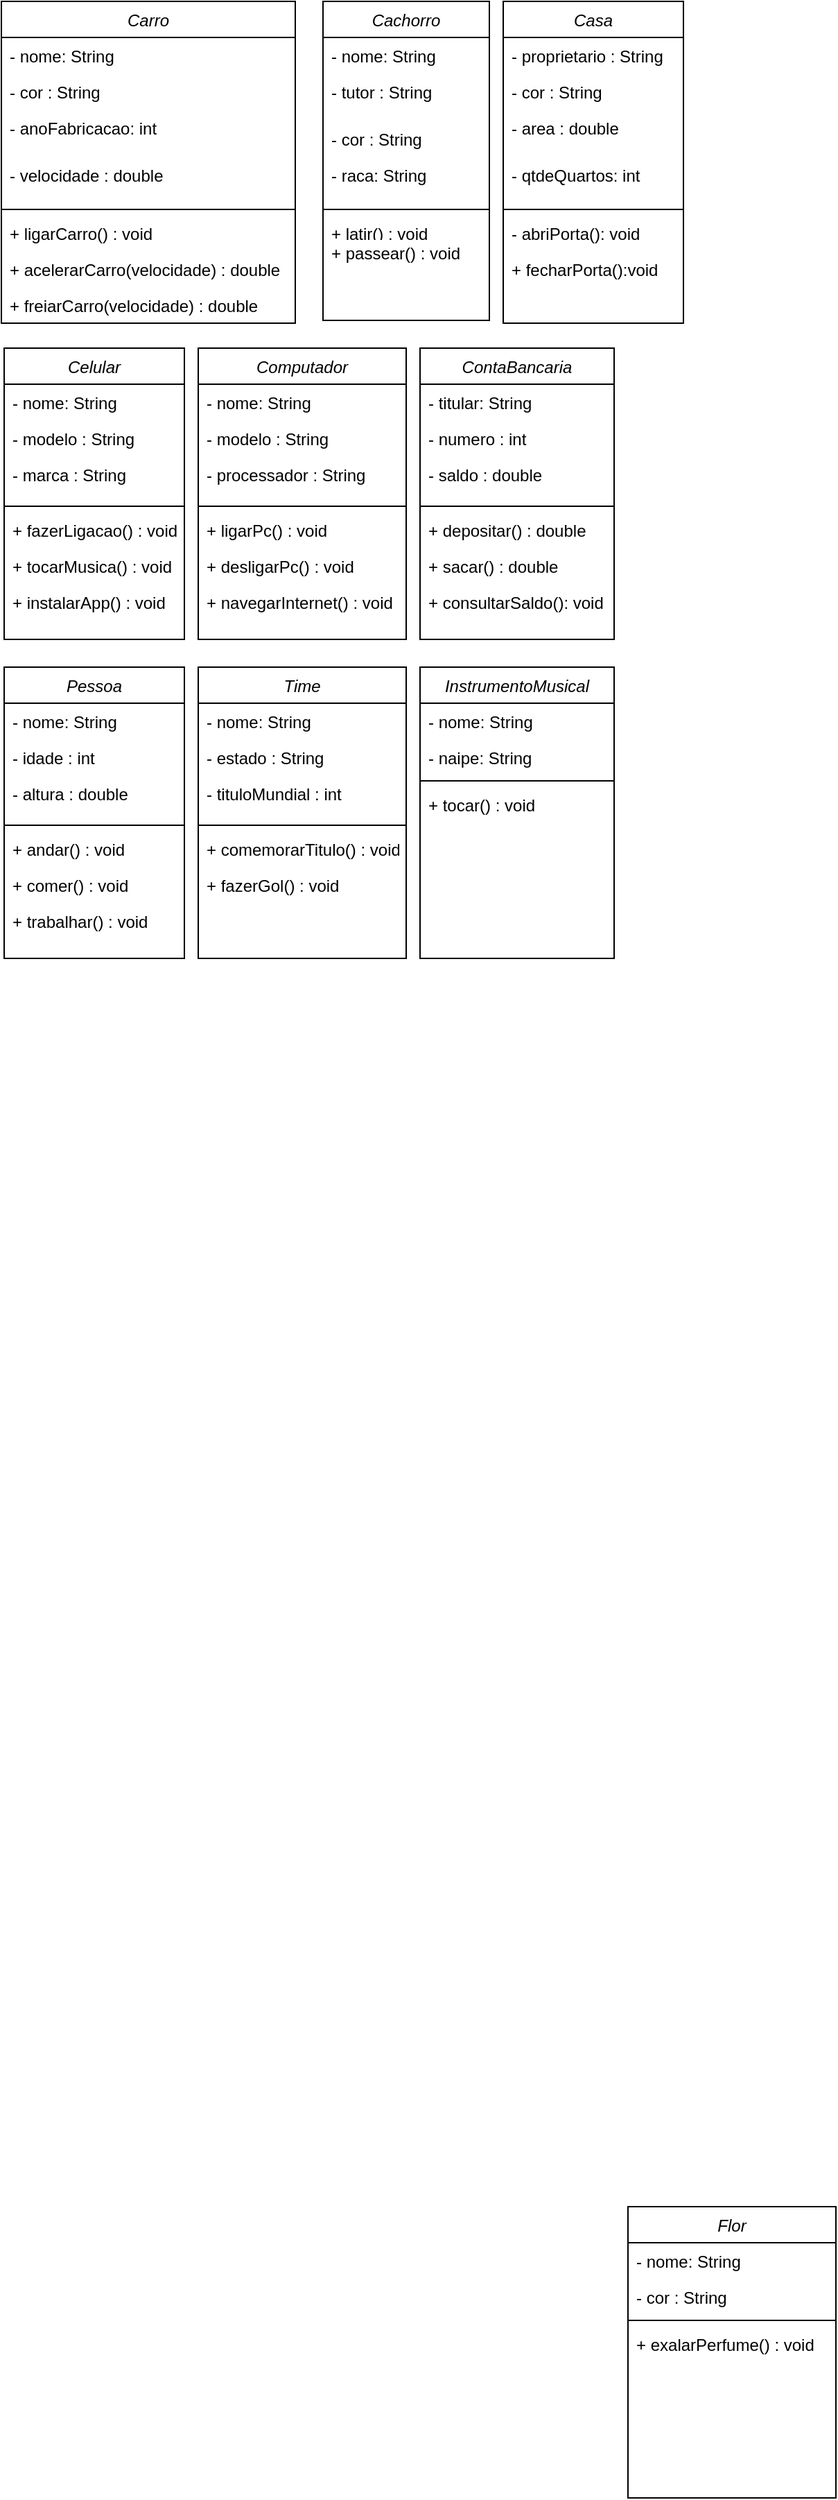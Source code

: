 <mxfile version="26.1.1">
  <diagram id="C5RBs43oDa-KdzZeNtuy" name="Page-1">
    <mxGraphModel dx="666" dy="3919" grid="1" gridSize="10" guides="1" tooltips="1" connect="1" arrows="1" fold="1" page="1" pageScale="1" pageWidth="827" pageHeight="1169" math="0" shadow="0">
      <root>
        <mxCell id="WIyWlLk6GJQsqaUBKTNV-0" />
        <mxCell id="WIyWlLk6GJQsqaUBKTNV-1" parent="WIyWlLk6GJQsqaUBKTNV-0" />
        <mxCell id="zkfFHV4jXpPFQw0GAbJ--0" value="Carro" style="swimlane;fontStyle=2;align=center;verticalAlign=top;childLayout=stackLayout;horizontal=1;startSize=26;horizontalStack=0;resizeParent=1;resizeLast=0;collapsible=1;marginBottom=0;rounded=0;shadow=0;strokeWidth=1;" parent="WIyWlLk6GJQsqaUBKTNV-1" vertex="1">
          <mxGeometry x="30" y="-2500" width="212" height="232" as="geometry">
            <mxRectangle x="230" y="140" width="160" height="26" as="alternateBounds" />
          </mxGeometry>
        </mxCell>
        <mxCell id="zkfFHV4jXpPFQw0GAbJ--1" value="- nome: String" style="text;align=left;verticalAlign=top;spacingLeft=4;spacingRight=4;overflow=hidden;rotatable=0;points=[[0,0.5],[1,0.5]];portConstraint=eastwest;" parent="zkfFHV4jXpPFQw0GAbJ--0" vertex="1">
          <mxGeometry y="26" width="212" height="26" as="geometry" />
        </mxCell>
        <mxCell id="zkfFHV4jXpPFQw0GAbJ--2" value="- cor : String" style="text;align=left;verticalAlign=top;spacingLeft=4;spacingRight=4;overflow=hidden;rotatable=0;points=[[0,0.5],[1,0.5]];portConstraint=eastwest;rounded=0;shadow=0;html=0;" parent="zkfFHV4jXpPFQw0GAbJ--0" vertex="1">
          <mxGeometry y="52" width="212" height="26" as="geometry" />
        </mxCell>
        <mxCell id="zkfFHV4jXpPFQw0GAbJ--3" value="- anoFabricacao: int" style="text;align=left;verticalAlign=top;spacingLeft=4;spacingRight=4;overflow=hidden;rotatable=0;points=[[0,0.5],[1,0.5]];portConstraint=eastwest;rounded=0;shadow=0;html=0;" parent="zkfFHV4jXpPFQw0GAbJ--0" vertex="1">
          <mxGeometry y="78" width="212" height="34" as="geometry" />
        </mxCell>
        <mxCell id="XZWh5QKXfQ9_2ZvwQQ3--0" value="- velocidade : double" style="text;align=left;verticalAlign=top;spacingLeft=4;spacingRight=4;overflow=hidden;rotatable=0;points=[[0,0.5],[1,0.5]];portConstraint=eastwest;rounded=0;shadow=0;html=0;" parent="zkfFHV4jXpPFQw0GAbJ--0" vertex="1">
          <mxGeometry y="112" width="212" height="34" as="geometry" />
        </mxCell>
        <mxCell id="zkfFHV4jXpPFQw0GAbJ--4" value="" style="line;html=1;strokeWidth=1;align=left;verticalAlign=middle;spacingTop=-1;spacingLeft=3;spacingRight=3;rotatable=0;labelPosition=right;points=[];portConstraint=eastwest;" parent="zkfFHV4jXpPFQw0GAbJ--0" vertex="1">
          <mxGeometry y="146" width="212" height="8" as="geometry" />
        </mxCell>
        <mxCell id="zkfFHV4jXpPFQw0GAbJ--5" value="+ ligarCarro() : void" style="text;align=left;verticalAlign=top;spacingLeft=4;spacingRight=4;overflow=hidden;rotatable=0;points=[[0,0.5],[1,0.5]];portConstraint=eastwest;" parent="zkfFHV4jXpPFQw0GAbJ--0" vertex="1">
          <mxGeometry y="154" width="212" height="26" as="geometry" />
        </mxCell>
        <mxCell id="XZWh5QKXfQ9_2ZvwQQ3--1" value="+ acelerarCarro(velocidade) : double" style="text;align=left;verticalAlign=top;spacingLeft=4;spacingRight=4;overflow=hidden;rotatable=0;points=[[0,0.5],[1,0.5]];portConstraint=eastwest;" parent="zkfFHV4jXpPFQw0GAbJ--0" vertex="1">
          <mxGeometry y="180" width="212" height="26" as="geometry" />
        </mxCell>
        <mxCell id="XZWh5QKXfQ9_2ZvwQQ3--2" value="+ freiarCarro(velocidade) : double" style="text;align=left;verticalAlign=top;spacingLeft=4;spacingRight=4;overflow=hidden;rotatable=0;points=[[0,0.5],[1,0.5]];portConstraint=eastwest;" parent="zkfFHV4jXpPFQw0GAbJ--0" vertex="1">
          <mxGeometry y="206" width="212" height="26" as="geometry" />
        </mxCell>
        <mxCell id="XZWh5QKXfQ9_2ZvwQQ3--3" value="Cachorro" style="swimlane;fontStyle=2;align=center;verticalAlign=top;childLayout=stackLayout;horizontal=1;startSize=26;horizontalStack=0;resizeParent=1;resizeLast=0;collapsible=1;marginBottom=0;rounded=0;shadow=0;strokeWidth=1;" parent="WIyWlLk6GJQsqaUBKTNV-1" vertex="1">
          <mxGeometry x="262" y="-2500" width="120" height="230" as="geometry">
            <mxRectangle x="230" y="140" width="160" height="26" as="alternateBounds" />
          </mxGeometry>
        </mxCell>
        <mxCell id="XZWh5QKXfQ9_2ZvwQQ3--4" value="- nome: String" style="text;align=left;verticalAlign=top;spacingLeft=4;spacingRight=4;overflow=hidden;rotatable=0;points=[[0,0.5],[1,0.5]];portConstraint=eastwest;" parent="XZWh5QKXfQ9_2ZvwQQ3--3" vertex="1">
          <mxGeometry y="26" width="120" height="26" as="geometry" />
        </mxCell>
        <mxCell id="XZWh5QKXfQ9_2ZvwQQ3--7" value="- tutor : String" style="text;align=left;verticalAlign=top;spacingLeft=4;spacingRight=4;overflow=hidden;rotatable=0;points=[[0,0.5],[1,0.5]];portConstraint=eastwest;rounded=0;shadow=0;html=0;" parent="XZWh5QKXfQ9_2ZvwQQ3--3" vertex="1">
          <mxGeometry y="52" width="120" height="34" as="geometry" />
        </mxCell>
        <mxCell id="XZWh5QKXfQ9_2ZvwQQ3--5" value="- cor : String" style="text;align=left;verticalAlign=top;spacingLeft=4;spacingRight=4;overflow=hidden;rotatable=0;points=[[0,0.5],[1,0.5]];portConstraint=eastwest;rounded=0;shadow=0;html=0;" parent="XZWh5QKXfQ9_2ZvwQQ3--3" vertex="1">
          <mxGeometry y="86" width="120" height="26" as="geometry" />
        </mxCell>
        <mxCell id="XZWh5QKXfQ9_2ZvwQQ3--6" value="- raca: String" style="text;align=left;verticalAlign=top;spacingLeft=4;spacingRight=4;overflow=hidden;rotatable=0;points=[[0,0.5],[1,0.5]];portConstraint=eastwest;rounded=0;shadow=0;html=0;" parent="XZWh5QKXfQ9_2ZvwQQ3--3" vertex="1">
          <mxGeometry y="112" width="120" height="34" as="geometry" />
        </mxCell>
        <mxCell id="XZWh5QKXfQ9_2ZvwQQ3--8" value="" style="line;html=1;strokeWidth=1;align=left;verticalAlign=middle;spacingTop=-1;spacingLeft=3;spacingRight=3;rotatable=0;labelPosition=right;points=[];portConstraint=eastwest;" parent="XZWh5QKXfQ9_2ZvwQQ3--3" vertex="1">
          <mxGeometry y="146" width="120" height="8" as="geometry" />
        </mxCell>
        <mxCell id="XZWh5QKXfQ9_2ZvwQQ3--9" value="+ latir() : void" style="text;align=left;verticalAlign=top;spacingLeft=4;spacingRight=4;overflow=hidden;rotatable=0;points=[[0,0.5],[1,0.5]];portConstraint=eastwest;" parent="XZWh5QKXfQ9_2ZvwQQ3--3" vertex="1">
          <mxGeometry y="154" width="120" height="14" as="geometry" />
        </mxCell>
        <mxCell id="XZWh5QKXfQ9_2ZvwQQ3--10" value="+ passear() : void" style="text;align=left;verticalAlign=top;spacingLeft=4;spacingRight=4;overflow=hidden;rotatable=0;points=[[0,0.5],[1,0.5]];portConstraint=eastwest;" parent="XZWh5QKXfQ9_2ZvwQQ3--3" vertex="1">
          <mxGeometry y="168" width="120" height="26" as="geometry" />
        </mxCell>
        <mxCell id="XZWh5QKXfQ9_2ZvwQQ3--12" value="Casa" style="swimlane;fontStyle=2;align=center;verticalAlign=top;childLayout=stackLayout;horizontal=1;startSize=26;horizontalStack=0;resizeParent=1;resizeLast=0;collapsible=1;marginBottom=0;rounded=0;shadow=0;strokeWidth=1;" parent="WIyWlLk6GJQsqaUBKTNV-1" vertex="1">
          <mxGeometry x="392" y="-2500" width="130" height="232" as="geometry">
            <mxRectangle x="230" y="140" width="160" height="26" as="alternateBounds" />
          </mxGeometry>
        </mxCell>
        <mxCell id="XZWh5QKXfQ9_2ZvwQQ3--21" value="- proprietario : String" style="text;align=left;verticalAlign=top;spacingLeft=4;spacingRight=4;overflow=hidden;rotatable=0;points=[[0,0.5],[1,0.5]];portConstraint=eastwest;rounded=0;shadow=0;html=0;" parent="XZWh5QKXfQ9_2ZvwQQ3--12" vertex="1">
          <mxGeometry y="26" width="130" height="26" as="geometry" />
        </mxCell>
        <mxCell id="XZWh5QKXfQ9_2ZvwQQ3--14" value="- cor : String" style="text;align=left;verticalAlign=top;spacingLeft=4;spacingRight=4;overflow=hidden;rotatable=0;points=[[0,0.5],[1,0.5]];portConstraint=eastwest;rounded=0;shadow=0;html=0;" parent="XZWh5QKXfQ9_2ZvwQQ3--12" vertex="1">
          <mxGeometry y="52" width="130" height="26" as="geometry" />
        </mxCell>
        <mxCell id="XZWh5QKXfQ9_2ZvwQQ3--15" value="- area : double" style="text;align=left;verticalAlign=top;spacingLeft=4;spacingRight=4;overflow=hidden;rotatable=0;points=[[0,0.5],[1,0.5]];portConstraint=eastwest;rounded=0;shadow=0;html=0;" parent="XZWh5QKXfQ9_2ZvwQQ3--12" vertex="1">
          <mxGeometry y="78" width="130" height="34" as="geometry" />
        </mxCell>
        <mxCell id="XZWh5QKXfQ9_2ZvwQQ3--16" value="- qtdeQuartos: int" style="text;align=left;verticalAlign=top;spacingLeft=4;spacingRight=4;overflow=hidden;rotatable=0;points=[[0,0.5],[1,0.5]];portConstraint=eastwest;rounded=0;shadow=0;html=0;" parent="XZWh5QKXfQ9_2ZvwQQ3--12" vertex="1">
          <mxGeometry y="112" width="130" height="34" as="geometry" />
        </mxCell>
        <mxCell id="XZWh5QKXfQ9_2ZvwQQ3--17" value="" style="line;html=1;strokeWidth=1;align=left;verticalAlign=middle;spacingTop=-1;spacingLeft=3;spacingRight=3;rotatable=0;labelPosition=right;points=[];portConstraint=eastwest;" parent="XZWh5QKXfQ9_2ZvwQQ3--12" vertex="1">
          <mxGeometry y="146" width="130" height="8" as="geometry" />
        </mxCell>
        <mxCell id="XZWh5QKXfQ9_2ZvwQQ3--18" value="- abriPorta(): void" style="text;align=left;verticalAlign=top;spacingLeft=4;spacingRight=4;overflow=hidden;rotatable=0;points=[[0,0.5],[1,0.5]];portConstraint=eastwest;" parent="XZWh5QKXfQ9_2ZvwQQ3--12" vertex="1">
          <mxGeometry y="154" width="130" height="26" as="geometry" />
        </mxCell>
        <mxCell id="XZWh5QKXfQ9_2ZvwQQ3--19" value="+ fecharPorta():void" style="text;align=left;verticalAlign=top;spacingLeft=4;spacingRight=4;overflow=hidden;rotatable=0;points=[[0,0.5],[1,0.5]];portConstraint=eastwest;" parent="XZWh5QKXfQ9_2ZvwQQ3--12" vertex="1">
          <mxGeometry y="180" width="130" height="26" as="geometry" />
        </mxCell>
        <mxCell id="88v7xjzpwn3SjRubBwqm-0" value="Celular" style="swimlane;fontStyle=2;align=center;verticalAlign=top;childLayout=stackLayout;horizontal=1;startSize=26;horizontalStack=0;resizeParent=1;resizeLast=0;collapsible=1;marginBottom=0;rounded=0;shadow=0;strokeWidth=1;" vertex="1" parent="WIyWlLk6GJQsqaUBKTNV-1">
          <mxGeometry x="32" y="-2250" width="130" height="210" as="geometry">
            <mxRectangle x="230" y="140" width="160" height="26" as="alternateBounds" />
          </mxGeometry>
        </mxCell>
        <mxCell id="88v7xjzpwn3SjRubBwqm-1" value="- nome: String" style="text;align=left;verticalAlign=top;spacingLeft=4;spacingRight=4;overflow=hidden;rotatable=0;points=[[0,0.5],[1,0.5]];portConstraint=eastwest;" vertex="1" parent="88v7xjzpwn3SjRubBwqm-0">
          <mxGeometry y="26" width="130" height="26" as="geometry" />
        </mxCell>
        <mxCell id="88v7xjzpwn3SjRubBwqm-2" value="- modelo : String" style="text;align=left;verticalAlign=top;spacingLeft=4;spacingRight=4;overflow=hidden;rotatable=0;points=[[0,0.5],[1,0.5]];portConstraint=eastwest;rounded=0;shadow=0;html=0;" vertex="1" parent="88v7xjzpwn3SjRubBwqm-0">
          <mxGeometry y="52" width="130" height="26" as="geometry" />
        </mxCell>
        <mxCell id="88v7xjzpwn3SjRubBwqm-3" value="- marca : String" style="text;align=left;verticalAlign=top;spacingLeft=4;spacingRight=4;overflow=hidden;rotatable=0;points=[[0,0.5],[1,0.5]];portConstraint=eastwest;rounded=0;shadow=0;html=0;" vertex="1" parent="88v7xjzpwn3SjRubBwqm-0">
          <mxGeometry y="78" width="130" height="32" as="geometry" />
        </mxCell>
        <mxCell id="88v7xjzpwn3SjRubBwqm-5" value="" style="line;html=1;strokeWidth=1;align=left;verticalAlign=middle;spacingTop=-1;spacingLeft=3;spacingRight=3;rotatable=0;labelPosition=right;points=[];portConstraint=eastwest;" vertex="1" parent="88v7xjzpwn3SjRubBwqm-0">
          <mxGeometry y="110" width="130" height="8" as="geometry" />
        </mxCell>
        <mxCell id="88v7xjzpwn3SjRubBwqm-6" value="+ fazerLigacao() : void" style="text;align=left;verticalAlign=top;spacingLeft=4;spacingRight=4;overflow=hidden;rotatable=0;points=[[0,0.5],[1,0.5]];portConstraint=eastwest;" vertex="1" parent="88v7xjzpwn3SjRubBwqm-0">
          <mxGeometry y="118" width="130" height="26" as="geometry" />
        </mxCell>
        <mxCell id="88v7xjzpwn3SjRubBwqm-7" value="+ tocarMusica() : void" style="text;align=left;verticalAlign=top;spacingLeft=4;spacingRight=4;overflow=hidden;rotatable=0;points=[[0,0.5],[1,0.5]];portConstraint=eastwest;" vertex="1" parent="88v7xjzpwn3SjRubBwqm-0">
          <mxGeometry y="144" width="130" height="26" as="geometry" />
        </mxCell>
        <mxCell id="88v7xjzpwn3SjRubBwqm-8" value="+ instalarApp() : void" style="text;align=left;verticalAlign=top;spacingLeft=4;spacingRight=4;overflow=hidden;rotatable=0;points=[[0,0.5],[1,0.5]];portConstraint=eastwest;" vertex="1" parent="88v7xjzpwn3SjRubBwqm-0">
          <mxGeometry y="170" width="130" height="26" as="geometry" />
        </mxCell>
        <mxCell id="88v7xjzpwn3SjRubBwqm-9" value="Computador" style="swimlane;fontStyle=2;align=center;verticalAlign=top;childLayout=stackLayout;horizontal=1;startSize=26;horizontalStack=0;resizeParent=1;resizeLast=0;collapsible=1;marginBottom=0;rounded=0;shadow=0;strokeWidth=1;" vertex="1" parent="WIyWlLk6GJQsqaUBKTNV-1">
          <mxGeometry x="172" y="-2250" width="150" height="210" as="geometry">
            <mxRectangle x="230" y="140" width="160" height="26" as="alternateBounds" />
          </mxGeometry>
        </mxCell>
        <mxCell id="88v7xjzpwn3SjRubBwqm-10" value="- nome: String" style="text;align=left;verticalAlign=top;spacingLeft=4;spacingRight=4;overflow=hidden;rotatable=0;points=[[0,0.5],[1,0.5]];portConstraint=eastwest;" vertex="1" parent="88v7xjzpwn3SjRubBwqm-9">
          <mxGeometry y="26" width="150" height="26" as="geometry" />
        </mxCell>
        <mxCell id="88v7xjzpwn3SjRubBwqm-11" value="- modelo : String" style="text;align=left;verticalAlign=top;spacingLeft=4;spacingRight=4;overflow=hidden;rotatable=0;points=[[0,0.5],[1,0.5]];portConstraint=eastwest;rounded=0;shadow=0;html=0;" vertex="1" parent="88v7xjzpwn3SjRubBwqm-9">
          <mxGeometry y="52" width="150" height="26" as="geometry" />
        </mxCell>
        <mxCell id="88v7xjzpwn3SjRubBwqm-12" value="- processador : String" style="text;align=left;verticalAlign=top;spacingLeft=4;spacingRight=4;overflow=hidden;rotatable=0;points=[[0,0.5],[1,0.5]];portConstraint=eastwest;rounded=0;shadow=0;html=0;" vertex="1" parent="88v7xjzpwn3SjRubBwqm-9">
          <mxGeometry y="78" width="150" height="32" as="geometry" />
        </mxCell>
        <mxCell id="88v7xjzpwn3SjRubBwqm-13" value="" style="line;html=1;strokeWidth=1;align=left;verticalAlign=middle;spacingTop=-1;spacingLeft=3;spacingRight=3;rotatable=0;labelPosition=right;points=[];portConstraint=eastwest;" vertex="1" parent="88v7xjzpwn3SjRubBwqm-9">
          <mxGeometry y="110" width="150" height="8" as="geometry" />
        </mxCell>
        <mxCell id="88v7xjzpwn3SjRubBwqm-14" value="+ ligarPc() : void" style="text;align=left;verticalAlign=top;spacingLeft=4;spacingRight=4;overflow=hidden;rotatable=0;points=[[0,0.5],[1,0.5]];portConstraint=eastwest;" vertex="1" parent="88v7xjzpwn3SjRubBwqm-9">
          <mxGeometry y="118" width="150" height="26" as="geometry" />
        </mxCell>
        <mxCell id="88v7xjzpwn3SjRubBwqm-15" value="+ desligarPc() : void" style="text;align=left;verticalAlign=top;spacingLeft=4;spacingRight=4;overflow=hidden;rotatable=0;points=[[0,0.5],[1,0.5]];portConstraint=eastwest;" vertex="1" parent="88v7xjzpwn3SjRubBwqm-9">
          <mxGeometry y="144" width="150" height="26" as="geometry" />
        </mxCell>
        <mxCell id="88v7xjzpwn3SjRubBwqm-16" value="+ navegarInternet() : void" style="text;align=left;verticalAlign=top;spacingLeft=4;spacingRight=4;overflow=hidden;rotatable=0;points=[[0,0.5],[1,0.5]];portConstraint=eastwest;" vertex="1" parent="88v7xjzpwn3SjRubBwqm-9">
          <mxGeometry y="170" width="150" height="26" as="geometry" />
        </mxCell>
        <mxCell id="88v7xjzpwn3SjRubBwqm-17" value="ContaBancaria" style="swimlane;fontStyle=2;align=center;verticalAlign=top;childLayout=stackLayout;horizontal=1;startSize=26;horizontalStack=0;resizeParent=1;resizeLast=0;collapsible=1;marginBottom=0;rounded=0;shadow=0;strokeWidth=1;" vertex="1" parent="WIyWlLk6GJQsqaUBKTNV-1">
          <mxGeometry x="332" y="-2250" width="140" height="210" as="geometry">
            <mxRectangle x="230" y="140" width="160" height="26" as="alternateBounds" />
          </mxGeometry>
        </mxCell>
        <mxCell id="88v7xjzpwn3SjRubBwqm-18" value="- titular: String" style="text;align=left;verticalAlign=top;spacingLeft=4;spacingRight=4;overflow=hidden;rotatable=0;points=[[0,0.5],[1,0.5]];portConstraint=eastwest;" vertex="1" parent="88v7xjzpwn3SjRubBwqm-17">
          <mxGeometry y="26" width="140" height="26" as="geometry" />
        </mxCell>
        <mxCell id="88v7xjzpwn3SjRubBwqm-19" value="- numero : int" style="text;align=left;verticalAlign=top;spacingLeft=4;spacingRight=4;overflow=hidden;rotatable=0;points=[[0,0.5],[1,0.5]];portConstraint=eastwest;rounded=0;shadow=0;html=0;" vertex="1" parent="88v7xjzpwn3SjRubBwqm-17">
          <mxGeometry y="52" width="140" height="26" as="geometry" />
        </mxCell>
        <mxCell id="88v7xjzpwn3SjRubBwqm-20" value="- saldo : double" style="text;align=left;verticalAlign=top;spacingLeft=4;spacingRight=4;overflow=hidden;rotatable=0;points=[[0,0.5],[1,0.5]];portConstraint=eastwest;rounded=0;shadow=0;html=0;" vertex="1" parent="88v7xjzpwn3SjRubBwqm-17">
          <mxGeometry y="78" width="140" height="32" as="geometry" />
        </mxCell>
        <mxCell id="88v7xjzpwn3SjRubBwqm-21" value="" style="line;html=1;strokeWidth=1;align=left;verticalAlign=middle;spacingTop=-1;spacingLeft=3;spacingRight=3;rotatable=0;labelPosition=right;points=[];portConstraint=eastwest;" vertex="1" parent="88v7xjzpwn3SjRubBwqm-17">
          <mxGeometry y="110" width="140" height="8" as="geometry" />
        </mxCell>
        <mxCell id="88v7xjzpwn3SjRubBwqm-22" value="+ depositar() : double" style="text;align=left;verticalAlign=top;spacingLeft=4;spacingRight=4;overflow=hidden;rotatable=0;points=[[0,0.5],[1,0.5]];portConstraint=eastwest;" vertex="1" parent="88v7xjzpwn3SjRubBwqm-17">
          <mxGeometry y="118" width="140" height="26" as="geometry" />
        </mxCell>
        <mxCell id="88v7xjzpwn3SjRubBwqm-23" value="+ sacar() : double" style="text;align=left;verticalAlign=top;spacingLeft=4;spacingRight=4;overflow=hidden;rotatable=0;points=[[0,0.5],[1,0.5]];portConstraint=eastwest;" vertex="1" parent="88v7xjzpwn3SjRubBwqm-17">
          <mxGeometry y="144" width="140" height="26" as="geometry" />
        </mxCell>
        <mxCell id="88v7xjzpwn3SjRubBwqm-24" value="+ consultarSaldo(): void" style="text;align=left;verticalAlign=top;spacingLeft=4;spacingRight=4;overflow=hidden;rotatable=0;points=[[0,0.5],[1,0.5]];portConstraint=eastwest;" vertex="1" parent="88v7xjzpwn3SjRubBwqm-17">
          <mxGeometry y="170" width="140" height="26" as="geometry" />
        </mxCell>
        <mxCell id="88v7xjzpwn3SjRubBwqm-25" value="Flor" style="swimlane;fontStyle=2;align=center;verticalAlign=top;childLayout=stackLayout;horizontal=1;startSize=26;horizontalStack=0;resizeParent=1;resizeLast=0;collapsible=1;marginBottom=0;rounded=0;shadow=0;strokeWidth=1;" vertex="1" parent="WIyWlLk6GJQsqaUBKTNV-1">
          <mxGeometry x="482" y="-910" width="150" height="210" as="geometry">
            <mxRectangle x="230" y="140" width="160" height="26" as="alternateBounds" />
          </mxGeometry>
        </mxCell>
        <mxCell id="88v7xjzpwn3SjRubBwqm-26" value="- nome: String" style="text;align=left;verticalAlign=top;spacingLeft=4;spacingRight=4;overflow=hidden;rotatable=0;points=[[0,0.5],[1,0.5]];portConstraint=eastwest;" vertex="1" parent="88v7xjzpwn3SjRubBwqm-25">
          <mxGeometry y="26" width="150" height="26" as="geometry" />
        </mxCell>
        <mxCell id="88v7xjzpwn3SjRubBwqm-27" value="- cor : String" style="text;align=left;verticalAlign=top;spacingLeft=4;spacingRight=4;overflow=hidden;rotatable=0;points=[[0,0.5],[1,0.5]];portConstraint=eastwest;rounded=0;shadow=0;html=0;" vertex="1" parent="88v7xjzpwn3SjRubBwqm-25">
          <mxGeometry y="52" width="150" height="26" as="geometry" />
        </mxCell>
        <mxCell id="88v7xjzpwn3SjRubBwqm-29" value="" style="line;html=1;strokeWidth=1;align=left;verticalAlign=middle;spacingTop=-1;spacingLeft=3;spacingRight=3;rotatable=0;labelPosition=right;points=[];portConstraint=eastwest;" vertex="1" parent="88v7xjzpwn3SjRubBwqm-25">
          <mxGeometry y="78" width="150" height="8" as="geometry" />
        </mxCell>
        <mxCell id="88v7xjzpwn3SjRubBwqm-30" value="+ exalarPerfume() : void" style="text;align=left;verticalAlign=top;spacingLeft=4;spacingRight=4;overflow=hidden;rotatable=0;points=[[0,0.5],[1,0.5]];portConstraint=eastwest;" vertex="1" parent="88v7xjzpwn3SjRubBwqm-25">
          <mxGeometry y="86" width="150" height="26" as="geometry" />
        </mxCell>
        <mxCell id="88v7xjzpwn3SjRubBwqm-35" value="Pessoa" style="swimlane;fontStyle=2;align=center;verticalAlign=top;childLayout=stackLayout;horizontal=1;startSize=26;horizontalStack=0;resizeParent=1;resizeLast=0;collapsible=1;marginBottom=0;rounded=0;shadow=0;strokeWidth=1;" vertex="1" parent="WIyWlLk6GJQsqaUBKTNV-1">
          <mxGeometry x="32" y="-2020" width="130" height="210" as="geometry">
            <mxRectangle x="230" y="140" width="160" height="26" as="alternateBounds" />
          </mxGeometry>
        </mxCell>
        <mxCell id="88v7xjzpwn3SjRubBwqm-36" value="- nome: String" style="text;align=left;verticalAlign=top;spacingLeft=4;spacingRight=4;overflow=hidden;rotatable=0;points=[[0,0.5],[1,0.5]];portConstraint=eastwest;" vertex="1" parent="88v7xjzpwn3SjRubBwqm-35">
          <mxGeometry y="26" width="130" height="26" as="geometry" />
        </mxCell>
        <mxCell id="88v7xjzpwn3SjRubBwqm-37" value="- idade : int" style="text;align=left;verticalAlign=top;spacingLeft=4;spacingRight=4;overflow=hidden;rotatable=0;points=[[0,0.5],[1,0.5]];portConstraint=eastwest;rounded=0;shadow=0;html=0;" vertex="1" parent="88v7xjzpwn3SjRubBwqm-35">
          <mxGeometry y="52" width="130" height="26" as="geometry" />
        </mxCell>
        <mxCell id="88v7xjzpwn3SjRubBwqm-38" value="- altura : double" style="text;align=left;verticalAlign=top;spacingLeft=4;spacingRight=4;overflow=hidden;rotatable=0;points=[[0,0.5],[1,0.5]];portConstraint=eastwest;rounded=0;shadow=0;html=0;" vertex="1" parent="88v7xjzpwn3SjRubBwqm-35">
          <mxGeometry y="78" width="130" height="32" as="geometry" />
        </mxCell>
        <mxCell id="88v7xjzpwn3SjRubBwqm-39" value="" style="line;html=1;strokeWidth=1;align=left;verticalAlign=middle;spacingTop=-1;spacingLeft=3;spacingRight=3;rotatable=0;labelPosition=right;points=[];portConstraint=eastwest;" vertex="1" parent="88v7xjzpwn3SjRubBwqm-35">
          <mxGeometry y="110" width="130" height="8" as="geometry" />
        </mxCell>
        <mxCell id="88v7xjzpwn3SjRubBwqm-40" value="+ andar() : void" style="text;align=left;verticalAlign=top;spacingLeft=4;spacingRight=4;overflow=hidden;rotatable=0;points=[[0,0.5],[1,0.5]];portConstraint=eastwest;" vertex="1" parent="88v7xjzpwn3SjRubBwqm-35">
          <mxGeometry y="118" width="130" height="26" as="geometry" />
        </mxCell>
        <mxCell id="88v7xjzpwn3SjRubBwqm-41" value="+ comer() : void" style="text;align=left;verticalAlign=top;spacingLeft=4;spacingRight=4;overflow=hidden;rotatable=0;points=[[0,0.5],[1,0.5]];portConstraint=eastwest;" vertex="1" parent="88v7xjzpwn3SjRubBwqm-35">
          <mxGeometry y="144" width="130" height="26" as="geometry" />
        </mxCell>
        <mxCell id="88v7xjzpwn3SjRubBwqm-42" value="+ trabalhar() : void" style="text;align=left;verticalAlign=top;spacingLeft=4;spacingRight=4;overflow=hidden;rotatable=0;points=[[0,0.5],[1,0.5]];portConstraint=eastwest;" vertex="1" parent="88v7xjzpwn3SjRubBwqm-35">
          <mxGeometry y="170" width="130" height="26" as="geometry" />
        </mxCell>
        <mxCell id="88v7xjzpwn3SjRubBwqm-43" value="Time" style="swimlane;fontStyle=2;align=center;verticalAlign=top;childLayout=stackLayout;horizontal=1;startSize=26;horizontalStack=0;resizeParent=1;resizeLast=0;collapsible=1;marginBottom=0;rounded=0;shadow=0;strokeWidth=1;" vertex="1" parent="WIyWlLk6GJQsqaUBKTNV-1">
          <mxGeometry x="172" y="-2020" width="150" height="210" as="geometry">
            <mxRectangle x="230" y="140" width="160" height="26" as="alternateBounds" />
          </mxGeometry>
        </mxCell>
        <mxCell id="88v7xjzpwn3SjRubBwqm-44" value="- nome: String" style="text;align=left;verticalAlign=top;spacingLeft=4;spacingRight=4;overflow=hidden;rotatable=0;points=[[0,0.5],[1,0.5]];portConstraint=eastwest;" vertex="1" parent="88v7xjzpwn3SjRubBwqm-43">
          <mxGeometry y="26" width="150" height="26" as="geometry" />
        </mxCell>
        <mxCell id="88v7xjzpwn3SjRubBwqm-45" value="- estado : String" style="text;align=left;verticalAlign=top;spacingLeft=4;spacingRight=4;overflow=hidden;rotatable=0;points=[[0,0.5],[1,0.5]];portConstraint=eastwest;rounded=0;shadow=0;html=0;" vertex="1" parent="88v7xjzpwn3SjRubBwqm-43">
          <mxGeometry y="52" width="150" height="26" as="geometry" />
        </mxCell>
        <mxCell id="88v7xjzpwn3SjRubBwqm-46" value="- tituloMundial : int" style="text;align=left;verticalAlign=top;spacingLeft=4;spacingRight=4;overflow=hidden;rotatable=0;points=[[0,0.5],[1,0.5]];portConstraint=eastwest;rounded=0;shadow=0;html=0;" vertex="1" parent="88v7xjzpwn3SjRubBwqm-43">
          <mxGeometry y="78" width="150" height="32" as="geometry" />
        </mxCell>
        <mxCell id="88v7xjzpwn3SjRubBwqm-47" value="" style="line;html=1;strokeWidth=1;align=left;verticalAlign=middle;spacingTop=-1;spacingLeft=3;spacingRight=3;rotatable=0;labelPosition=right;points=[];portConstraint=eastwest;" vertex="1" parent="88v7xjzpwn3SjRubBwqm-43">
          <mxGeometry y="110" width="150" height="8" as="geometry" />
        </mxCell>
        <mxCell id="88v7xjzpwn3SjRubBwqm-48" value="+ comemorarTitulo() : void" style="text;align=left;verticalAlign=top;spacingLeft=4;spacingRight=4;overflow=hidden;rotatable=0;points=[[0,0.5],[1,0.5]];portConstraint=eastwest;" vertex="1" parent="88v7xjzpwn3SjRubBwqm-43">
          <mxGeometry y="118" width="150" height="26" as="geometry" />
        </mxCell>
        <mxCell id="88v7xjzpwn3SjRubBwqm-49" value="+ fazerGol() : void" style="text;align=left;verticalAlign=top;spacingLeft=4;spacingRight=4;overflow=hidden;rotatable=0;points=[[0,0.5],[1,0.5]];portConstraint=eastwest;" vertex="1" parent="88v7xjzpwn3SjRubBwqm-43">
          <mxGeometry y="144" width="150" height="26" as="geometry" />
        </mxCell>
        <mxCell id="88v7xjzpwn3SjRubBwqm-51" value="InstrumentoMusical" style="swimlane;fontStyle=2;align=center;verticalAlign=top;childLayout=stackLayout;horizontal=1;startSize=26;horizontalStack=0;resizeParent=1;resizeLast=0;collapsible=1;marginBottom=0;rounded=0;shadow=0;strokeWidth=1;" vertex="1" parent="WIyWlLk6GJQsqaUBKTNV-1">
          <mxGeometry x="332" y="-2020" width="140" height="210" as="geometry">
            <mxRectangle x="230" y="140" width="160" height="26" as="alternateBounds" />
          </mxGeometry>
        </mxCell>
        <mxCell id="88v7xjzpwn3SjRubBwqm-52" value="- nome: String" style="text;align=left;verticalAlign=top;spacingLeft=4;spacingRight=4;overflow=hidden;rotatable=0;points=[[0,0.5],[1,0.5]];portConstraint=eastwest;" vertex="1" parent="88v7xjzpwn3SjRubBwqm-51">
          <mxGeometry y="26" width="140" height="26" as="geometry" />
        </mxCell>
        <mxCell id="88v7xjzpwn3SjRubBwqm-59" value="- naipe: String" style="text;align=left;verticalAlign=top;spacingLeft=4;spacingRight=4;overflow=hidden;rotatable=0;points=[[0,0.5],[1,0.5]];portConstraint=eastwest;" vertex="1" parent="88v7xjzpwn3SjRubBwqm-51">
          <mxGeometry y="52" width="140" height="26" as="geometry" />
        </mxCell>
        <mxCell id="88v7xjzpwn3SjRubBwqm-55" value="" style="line;html=1;strokeWidth=1;align=left;verticalAlign=middle;spacingTop=-1;spacingLeft=3;spacingRight=3;rotatable=0;labelPosition=right;points=[];portConstraint=eastwest;" vertex="1" parent="88v7xjzpwn3SjRubBwqm-51">
          <mxGeometry y="78" width="140" height="8" as="geometry" />
        </mxCell>
        <mxCell id="88v7xjzpwn3SjRubBwqm-56" value="+ tocar() : void" style="text;align=left;verticalAlign=top;spacingLeft=4;spacingRight=4;overflow=hidden;rotatable=0;points=[[0,0.5],[1,0.5]];portConstraint=eastwest;" vertex="1" parent="88v7xjzpwn3SjRubBwqm-51">
          <mxGeometry y="86" width="140" height="26" as="geometry" />
        </mxCell>
      </root>
    </mxGraphModel>
  </diagram>
</mxfile>
